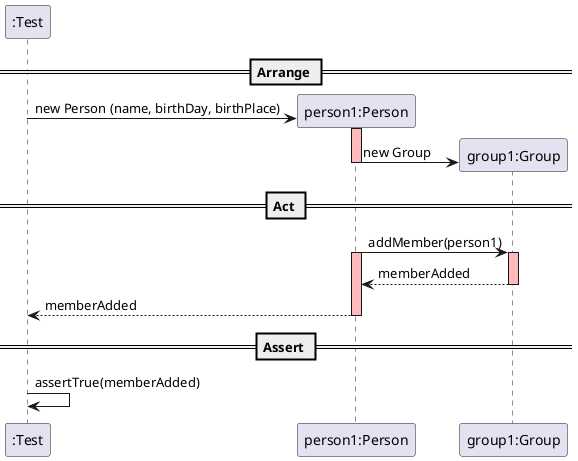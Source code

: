 @startuml

create ":Test"

== Arrange ==

create "person1:Person"
":Test" -> "person1:Person" : new Person (name, birthDay, birthPlace)
activate "person1:Person" #FFBBBB

create "group1:Group"
"group1:Group" <- "person1:Person" : new Group
deactivate "person1:Person" #FFBBBB

== Act ==

"person1:Person" -> "group1:Group" : addMember(person1)
activate "group1:Group" #FFBBBB
activate "person1:Person" #FFBBBB

"group1:Group" --> "person1:Person": memberAdded
deactivate  "group1:Group" #FFBBBB

"person1:Person" --> ":Test" : memberAdded
deactivate  "person1:Person" #FFBBBB

== Assert ==

":Test" -> ":Test" : assertTrue(memberAdded)

@enduml